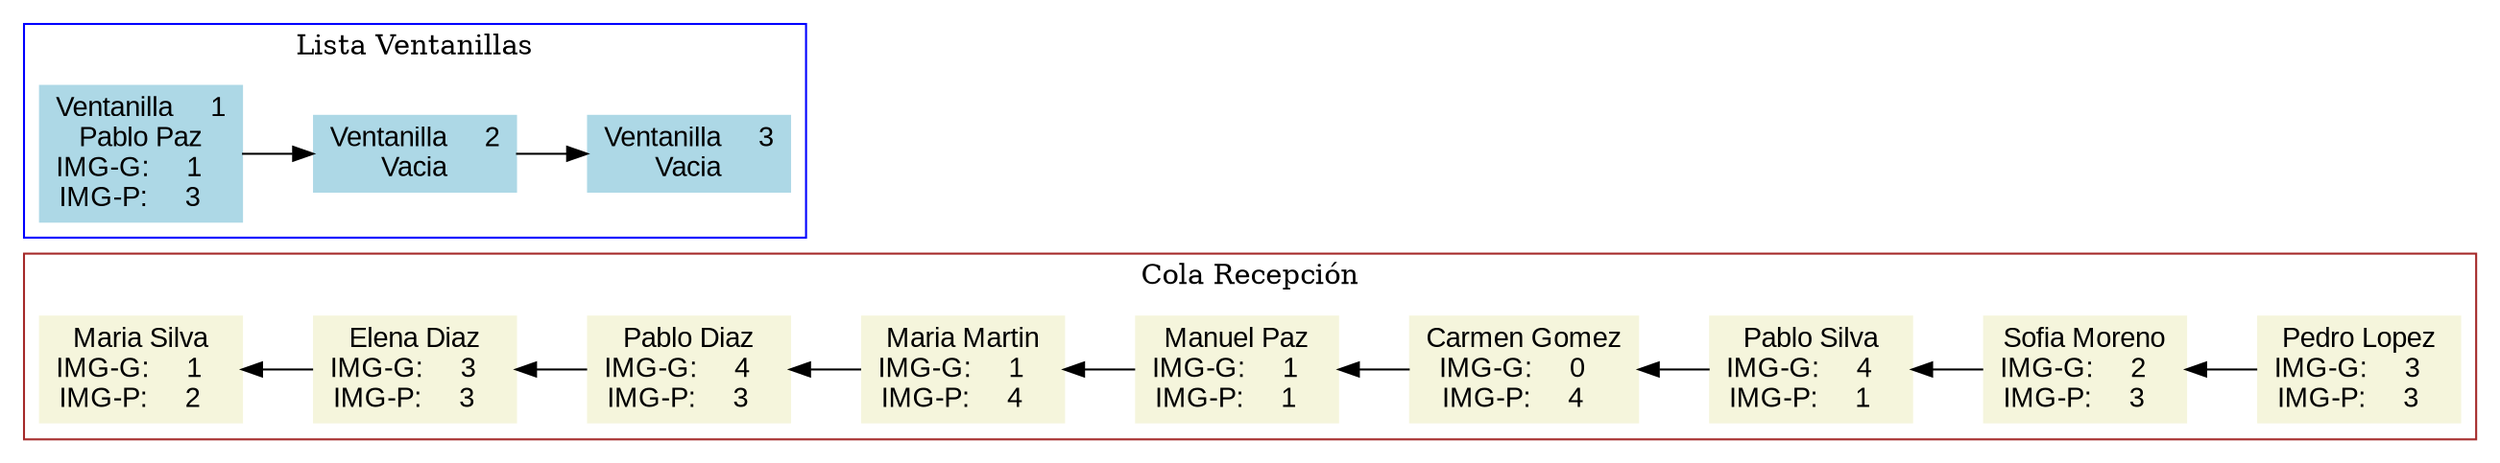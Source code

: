  digraph G {
 subgraph cluster_0 {
 label ="Cola Recepción"
 color=brown
 node [shape = box, fontname = "Arial", style = filled, color = "beige"]
 "Nodo    0"[label = "Maria Silva\nIMG-G:     1   \nIMG-P:     2   "]
 "Nodo    1"[label = "Elena Diaz\nIMG-G:     3   \nIMG-P:     3   "]
 "Nodo    0" -> "Nodo    1" [dir=back];
 "Nodo    2"[label = "Pablo Diaz\nIMG-G:     4   \nIMG-P:     3   "]
 "Nodo    1" -> "Nodo    2" [dir=back];
 "Nodo    3"[label = "Maria Martin\nIMG-G:     1   \nIMG-P:     4   "]
 "Nodo    2" -> "Nodo    3" [dir=back];
 "Nodo    4"[label = "Manuel Paz\nIMG-G:     1   \nIMG-P:     1   "]
 "Nodo    3" -> "Nodo    4" [dir=back];
 "Nodo    5"[label = "Carmen Gomez\nIMG-G:     0   \nIMG-P:     4   "]
 "Nodo    4" -> "Nodo    5" [dir=back];
 "Nodo    6"[label = "Pablo Silva\nIMG-G:     4   \nIMG-P:     1   "]
 "Nodo    5" -> "Nodo    6" [dir=back];
 "Nodo    7"[label = "Sofia Moreno\nIMG-G:     2   \nIMG-P:     3   "]
 "Nodo    6" -> "Nodo    7" [dir=back];
 "Nodo    8"[label = "Pedro Lopez\nIMG-G:     3   \nIMG-P:     3   "]
 "Nodo    7" -> "Nodo    8" [dir=back];
 }
 subgraph cluster_1 {
 label ="Lista Ventanillas"
 color=blue
 node [shape = box, fontname = "Arial", style = filled, color = "lightblue"]
 "Nodo    9"[label = "Ventanilla     1\nPablo Paz\nIMG-G:     1   \nIMG-P:     3   "]
 "Nodo   11"[label = "Ventanilla     2\nVacia"]
 "Nodo    9" -> "Nodo   11";
 "Nodo   13"[label = "Ventanilla     3\nVacia"]
 "Nodo   11" -> "Nodo   13";
 }
 rankdir=LR
 }
